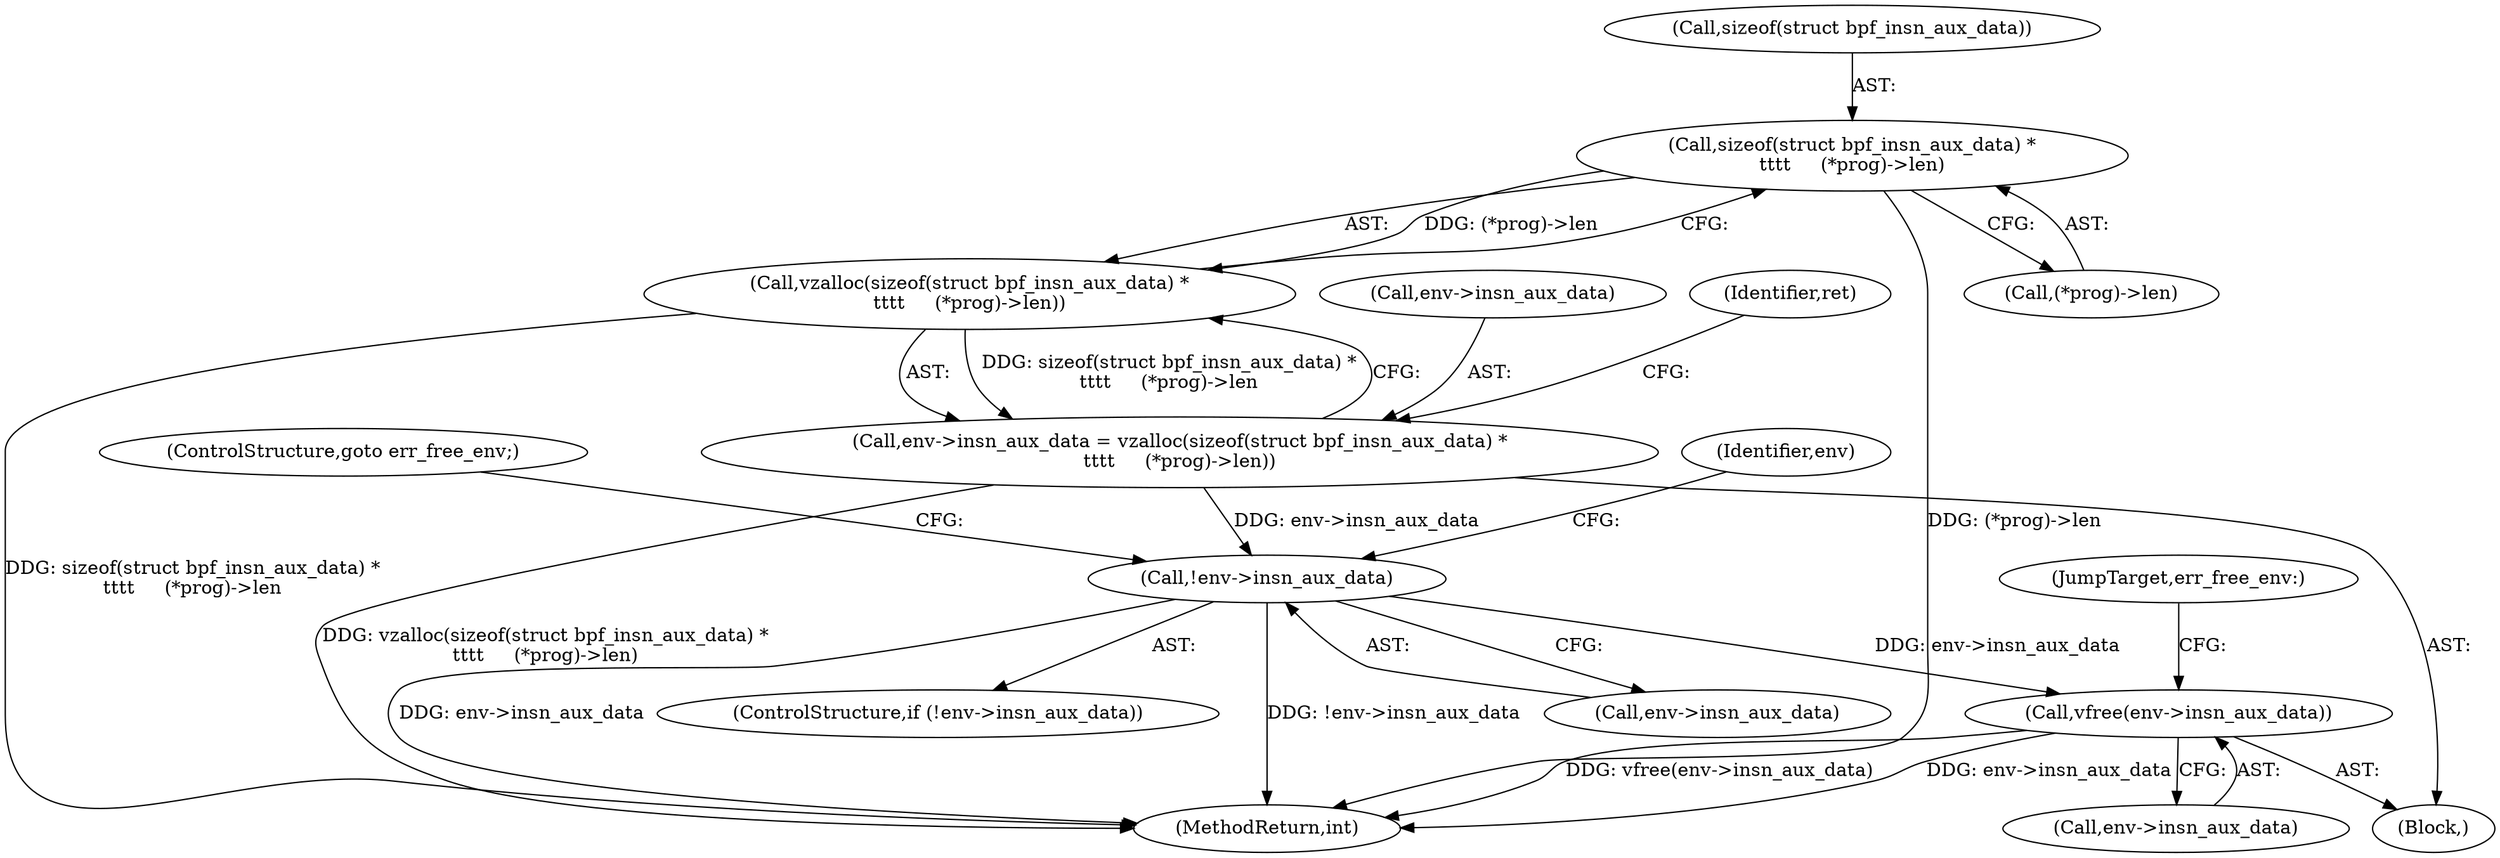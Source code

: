 digraph "0_linux_c131187db2d3fa2f8bf32fdf4e9a4ef805168467_0@API" {
"1000151" [label="(Call,sizeof(struct bpf_insn_aux_data) *\n\t\t\t\t     (*prog)->len)"];
"1000150" [label="(Call,vzalloc(sizeof(struct bpf_insn_aux_data) *\n\t\t\t\t     (*prog)->len))"];
"1000146" [label="(Call,env->insn_aux_data = vzalloc(sizeof(struct bpf_insn_aux_data) *\n\t\t\t\t     (*prog)->len))"];
"1000163" [label="(Call,!env->insn_aux_data)"];
"1000513" [label="(Call,vfree(env->insn_aux_data))"];
"1000164" [label="(Call,env->insn_aux_data)"];
"1000152" [label="(Call,sizeof(struct bpf_insn_aux_data))"];
"1000154" [label="(Call,(*prog)->len)"];
"1000146" [label="(Call,env->insn_aux_data = vzalloc(sizeof(struct bpf_insn_aux_data) *\n\t\t\t\t     (*prog)->len))"];
"1000112" [label="(Block,)"];
"1000170" [label="(Identifier,env)"];
"1000513" [label="(Call,vfree(env->insn_aux_data))"];
"1000167" [label="(ControlStructure,goto err_free_env;)"];
"1000159" [label="(Identifier,ret)"];
"1000517" [label="(JumpTarget,err_free_env:)"];
"1000151" [label="(Call,sizeof(struct bpf_insn_aux_data) *\n\t\t\t\t     (*prog)->len)"];
"1000162" [label="(ControlStructure,if (!env->insn_aux_data))"];
"1000514" [label="(Call,env->insn_aux_data)"];
"1000147" [label="(Call,env->insn_aux_data)"];
"1000522" [label="(MethodReturn,int)"];
"1000163" [label="(Call,!env->insn_aux_data)"];
"1000150" [label="(Call,vzalloc(sizeof(struct bpf_insn_aux_data) *\n\t\t\t\t     (*prog)->len))"];
"1000151" -> "1000150"  [label="AST: "];
"1000151" -> "1000154"  [label="CFG: "];
"1000152" -> "1000151"  [label="AST: "];
"1000154" -> "1000151"  [label="AST: "];
"1000150" -> "1000151"  [label="CFG: "];
"1000151" -> "1000522"  [label="DDG: (*prog)->len"];
"1000151" -> "1000150"  [label="DDG: (*prog)->len"];
"1000150" -> "1000146"  [label="AST: "];
"1000146" -> "1000150"  [label="CFG: "];
"1000150" -> "1000522"  [label="DDG: sizeof(struct bpf_insn_aux_data) *\n\t\t\t\t     (*prog)->len"];
"1000150" -> "1000146"  [label="DDG: sizeof(struct bpf_insn_aux_data) *\n\t\t\t\t     (*prog)->len"];
"1000146" -> "1000112"  [label="AST: "];
"1000147" -> "1000146"  [label="AST: "];
"1000159" -> "1000146"  [label="CFG: "];
"1000146" -> "1000522"  [label="DDG: vzalloc(sizeof(struct bpf_insn_aux_data) *\n\t\t\t\t     (*prog)->len)"];
"1000146" -> "1000163"  [label="DDG: env->insn_aux_data"];
"1000163" -> "1000162"  [label="AST: "];
"1000163" -> "1000164"  [label="CFG: "];
"1000164" -> "1000163"  [label="AST: "];
"1000167" -> "1000163"  [label="CFG: "];
"1000170" -> "1000163"  [label="CFG: "];
"1000163" -> "1000522"  [label="DDG: env->insn_aux_data"];
"1000163" -> "1000522"  [label="DDG: !env->insn_aux_data"];
"1000163" -> "1000513"  [label="DDG: env->insn_aux_data"];
"1000513" -> "1000112"  [label="AST: "];
"1000513" -> "1000514"  [label="CFG: "];
"1000514" -> "1000513"  [label="AST: "];
"1000517" -> "1000513"  [label="CFG: "];
"1000513" -> "1000522"  [label="DDG: vfree(env->insn_aux_data)"];
"1000513" -> "1000522"  [label="DDG: env->insn_aux_data"];
}
